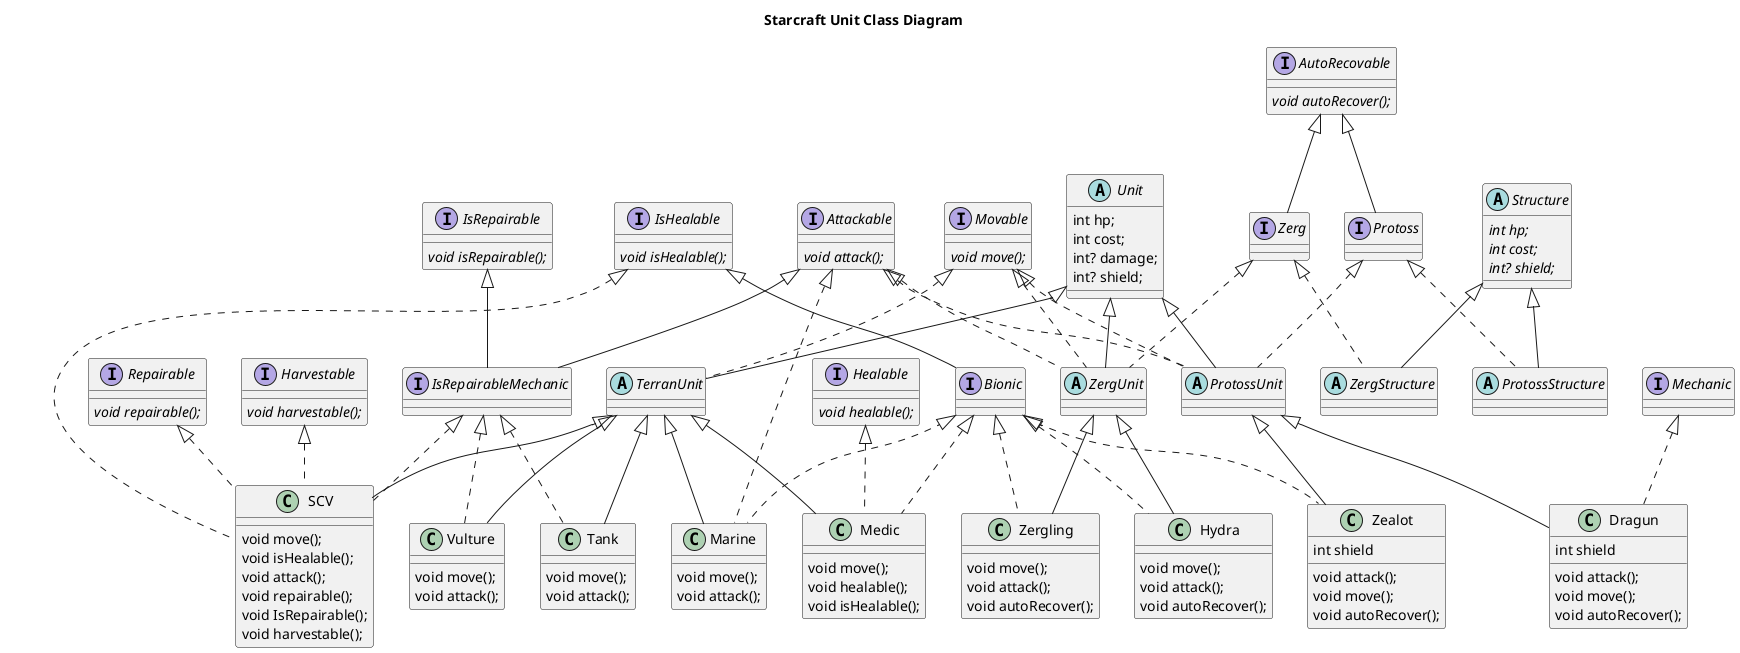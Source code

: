 @startuml starcraft

title Starcraft Unit Class Diagram

interface Healable{
 {abstract} void healable();
}
interface Repairable{
  {abstract} void repairable();
}
interface Harvestable {
  {abstract} void harvestable();
}

' 치료를 받음이 가능한
interface IsHealable {
    {abstract}void isHealable();
}

' 수리를 받을 수 있는
interface IsRepairable {
    {abstract}void isRepairable();
}

' 움직임이 가능한
interface Movable {
  {abstract}void move();
}
' 공격이 가능한
interface Attackable{
  {abstract}void attack();
}

' 자동회복이 가능한
interface AutoRecovable {
  {abstract}void autoRecover();
}

' 유닛 종류
' 생물
interface Bionic implements IsHealable
' 기계
interface IsRepairableMechanic implements IsRepairable, Attackable
interface Mechanic

interface Zerg implements AutoRecovable
interface Protoss implements AutoRecovable

abstract class TerranUnit extends Unit implements Movable
abstract class ZergUnit extends Unit implements Movable, Attackable, Zerg
abstract class ZergStructure extends Structure implements Zerg
abstract class ProtossUnit extends Unit implements Movable, Attackable, Protoss
abstract class ProtossStructure extends Structure implements Protoss

' 건물
' 다른 종족도 건물이 있으니까
abstract class Structure{
  {abstract} int hp;
  {abstract} int cost;
  {abstract} int? shield;
}

' 유닛
abstract class Unit{
  int hp;
  int cost;
  ' Medic 제외
  int? damage;
  int? shield;
}

' 테란 유닛
class Marine extends TerranUnit implements Bionic, Attackable{
  void move();
  void attack();
}
' 간호사
class Medic extends TerranUnit implements Bionic, Healable{
  void move();
  void healable();
  void isHealable();
}
'  사람이 타고 있는 일꾼
class SCV extends TerranUnit implements IsRepairableMechanic, IsHealable, Repairable, Harvestable{
  void move();
  void isHealable();
  void attack();
  void repairable();
  void IsRepairable();
  void harvestable();
}
class Tank extends TerranUnit implements IsRepairableMechanic{
  void move();
  void attack();
}
class Vulture extends TerranUnit implements IsRepairableMechanic{
  void move();
  void attack();
}

' 저그 유닛
class Hydra extends ZergUnit implements Bionic{
  void move();
  void attack();
  void autoRecover();
}
class Zergling extends ZergUnit implements Bionic{
  void move();
  void attack();
  void autoRecover();
}

' 프로토스 유닛
class Zealot extends ProtossUnit implements Bionic{
  int shield
  void attack();
  void move();
  void autoRecover();
}
class Dragun extends ProtossUnit implements Mechanic{
  int shield
  void attack();
  void move();
  void autoRecover();
}

@enduml